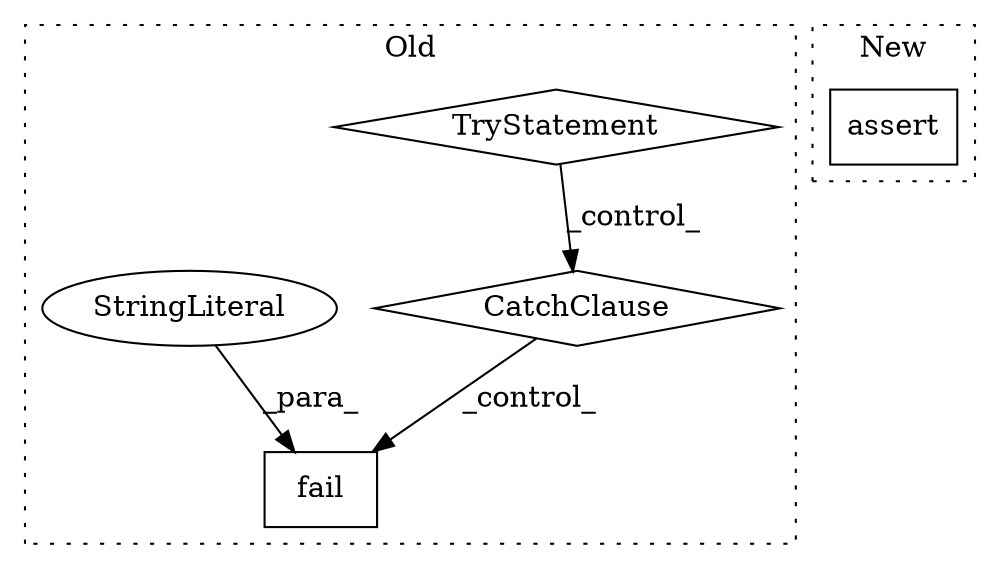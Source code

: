 digraph G {
subgraph cluster0 {
1 [label="fail" a="32" s="2860,2897" l="5,1" shape="box"];
3 [label="TryStatement" a="54" s="2611" l="4" shape="diamond"];
4 [label="CatchClause" a="12" s="2823,2845" l="11,2" shape="diamond"];
5 [label="StringLiteral" a="45" s="2865" l="30" shape="ellipse"];
label = "Old";
style="dotted";
}
subgraph cluster1 {
2 [label="assert" a="32" s="2730,2752" l="13,1" shape="box"];
label = "New";
style="dotted";
}
3 -> 4 [label="_control_"];
4 -> 1 [label="_control_"];
5 -> 1 [label="_para_"];
}